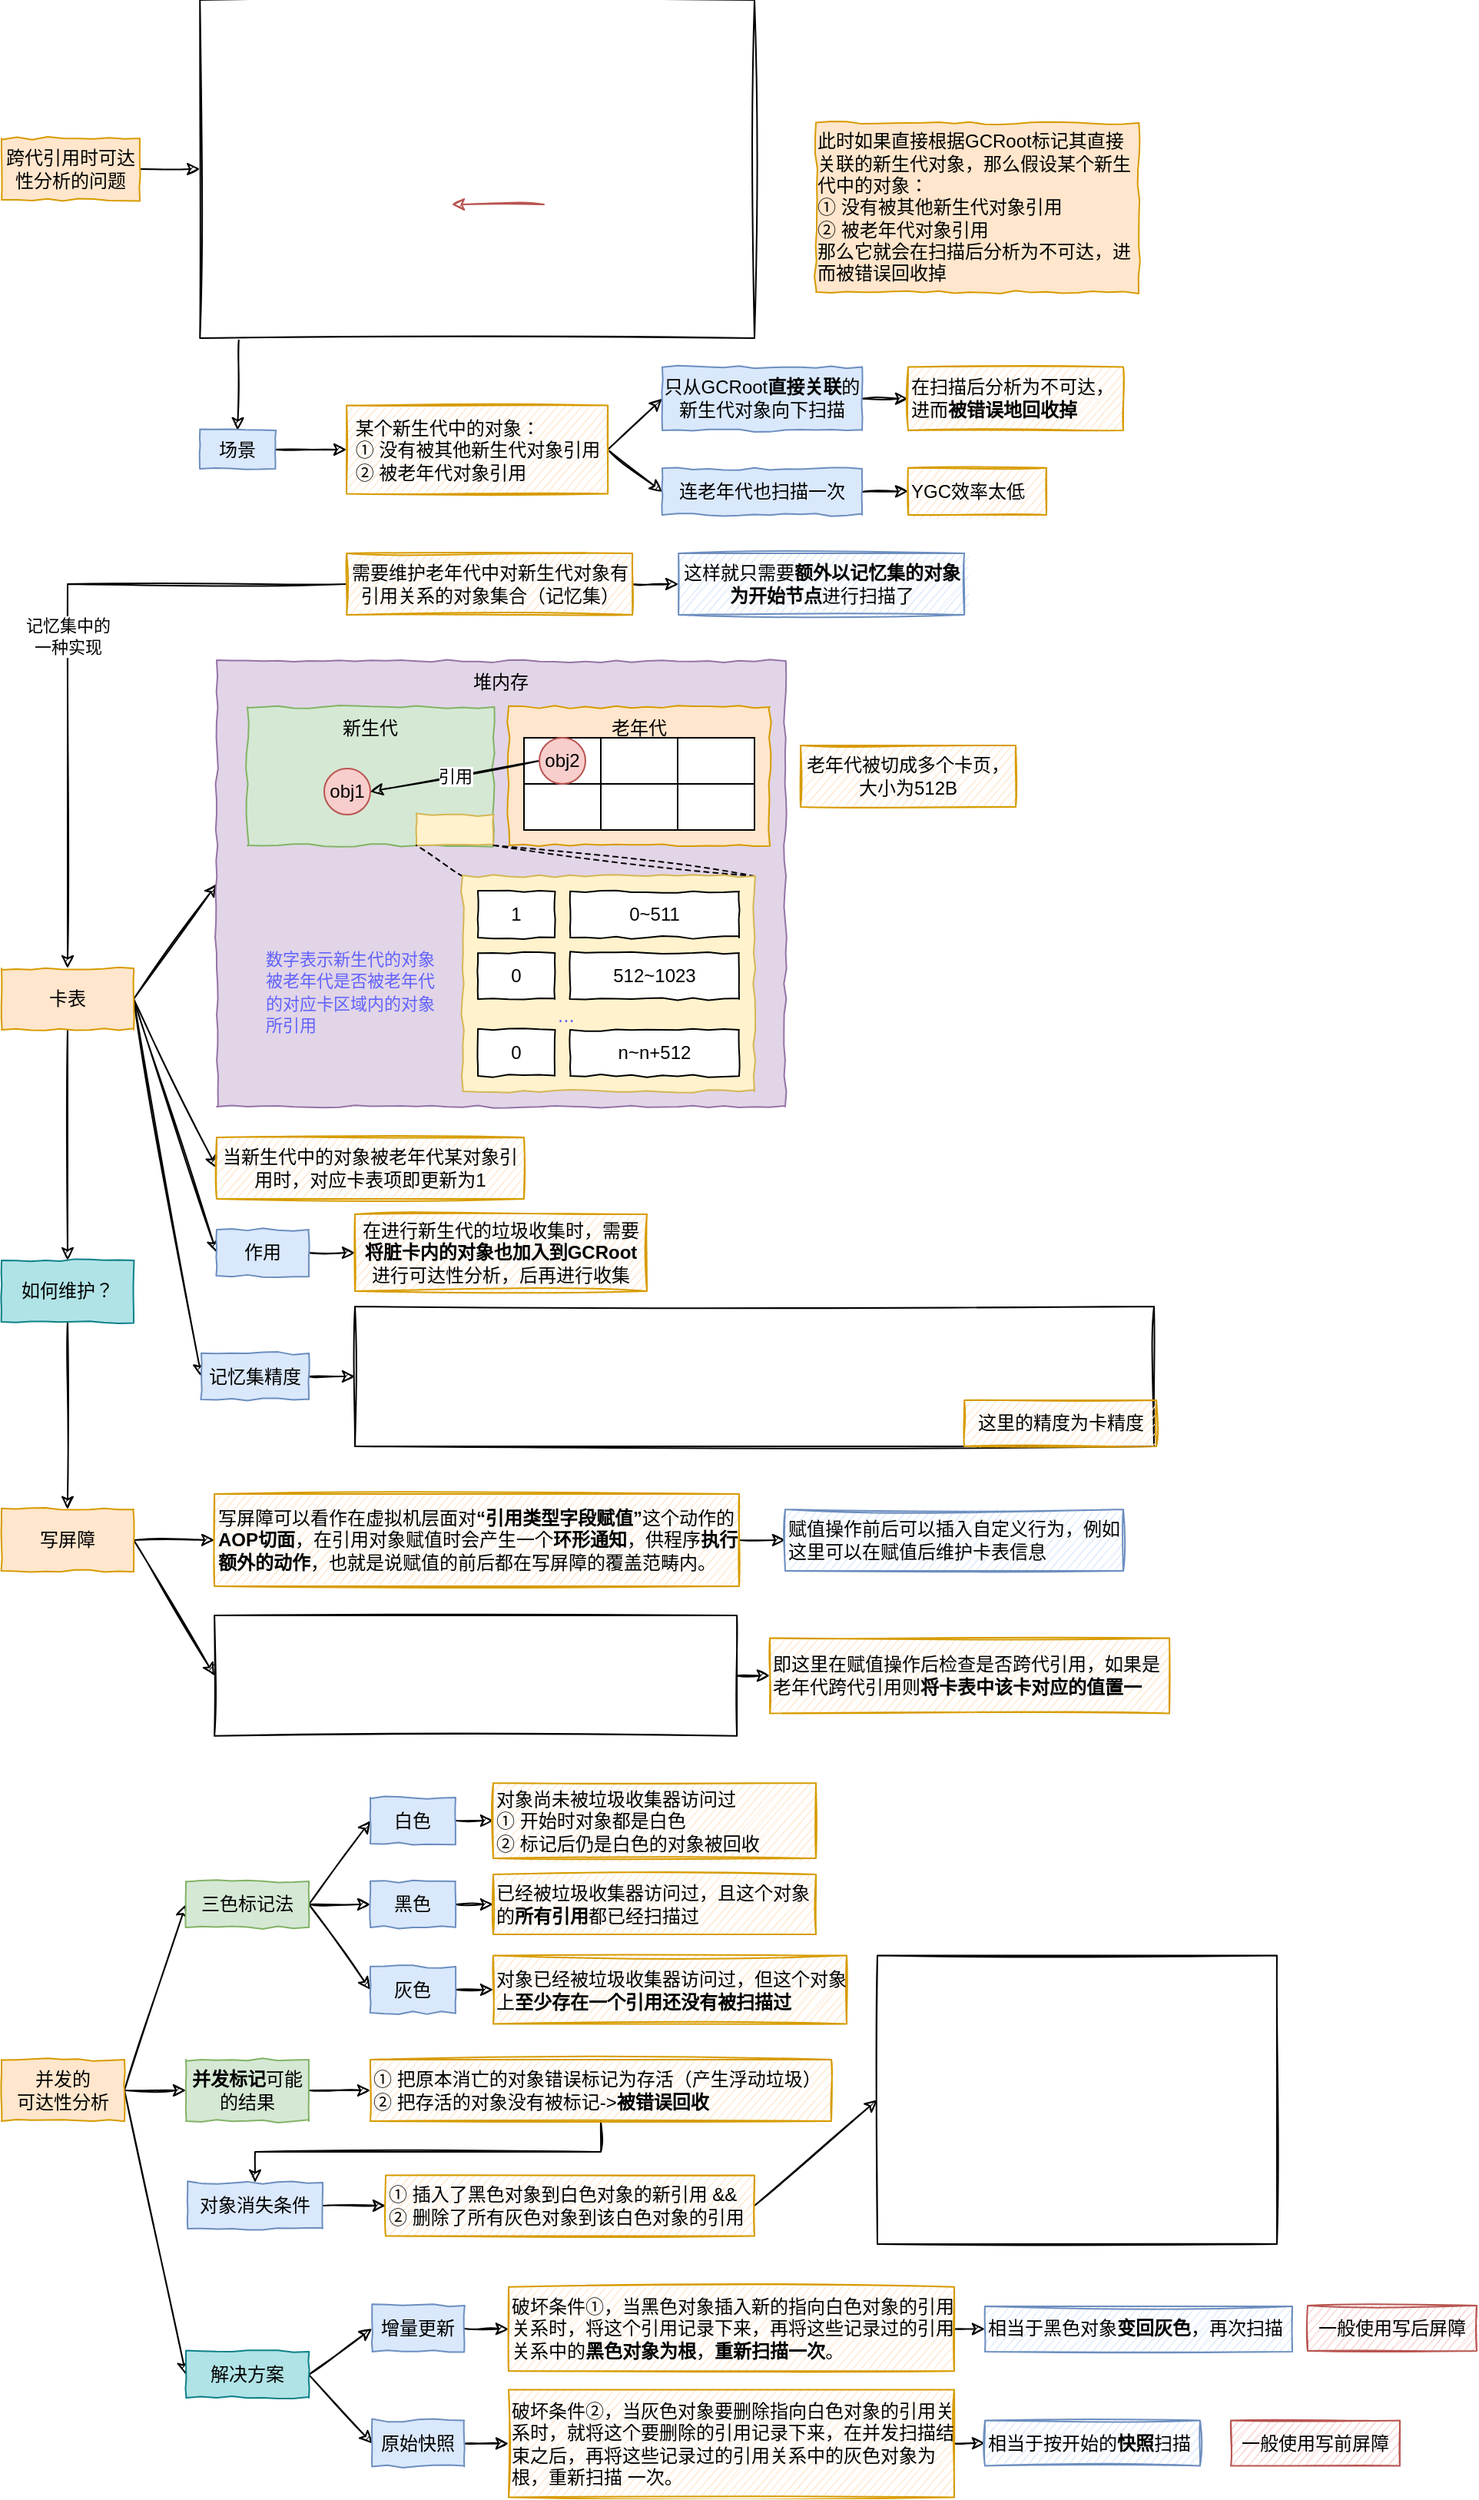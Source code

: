 <mxfile>
    <diagram id="Qv38kvuvmVRTPhoSaVy-" name="第 1 页">
        <mxGraphModel dx="926" dy="670" grid="1" gridSize="10" guides="1" tooltips="1" connect="1" arrows="1" fold="1" page="1" pageScale="1" pageWidth="827" pageHeight="1169" math="0" shadow="0">
            <root>
                <mxCell id="0"/>
                <mxCell id="1" parent="0"/>
                <mxCell id="43" style="edgeStyle=none;sketch=1;html=1;exitX=1;exitY=0.5;exitDx=0;exitDy=0;entryX=0;entryY=0.5;entryDx=0;entryDy=0;fontSize=11;" edge="1" parent="1" source="3" target="4">
                    <mxGeometry relative="1" as="geometry"/>
                </mxCell>
                <mxCell id="45" style="edgeStyle=none;sketch=1;html=1;exitX=1;exitY=0.5;exitDx=0;exitDy=0;entryX=0;entryY=0.5;entryDx=0;entryDy=0;fontSize=11;" edge="1" parent="1" source="3" target="44">
                    <mxGeometry relative="1" as="geometry"/>
                </mxCell>
                <mxCell id="47" style="edgeStyle=none;sketch=1;html=1;exitX=1;exitY=0.5;exitDx=0;exitDy=0;entryX=0;entryY=0.5;entryDx=0;entryDy=0;fontSize=11;" edge="1" parent="1" source="3" target="46">
                    <mxGeometry relative="1" as="geometry"/>
                </mxCell>
                <mxCell id="75" style="rounded=0;sketch=1;html=1;exitX=1;exitY=0.5;exitDx=0;exitDy=0;entryX=0;entryY=0.5;entryDx=0;entryDy=0;fontSize=11;" edge="1" parent="1" source="3" target="73">
                    <mxGeometry relative="1" as="geometry"/>
                </mxCell>
                <mxCell id="79" style="edgeStyle=none;rounded=0;sketch=1;html=1;entryX=0.5;entryY=0;entryDx=0;entryDy=0;fontSize=11;exitX=0.5;exitY=1;exitDx=0;exitDy=0;" edge="1" parent="1" source="80" target="78">
                    <mxGeometry relative="1" as="geometry">
                        <mxPoint x="83" y="950" as="sourcePoint"/>
                    </mxGeometry>
                </mxCell>
                <mxCell id="81" style="edgeStyle=none;rounded=0;sketch=1;html=1;exitX=0.5;exitY=1;exitDx=0;exitDy=0;entryX=0.5;entryY=0;entryDx=0;entryDy=0;fontSize=11;" edge="1" parent="1" source="3" target="80">
                    <mxGeometry relative="1" as="geometry"/>
                </mxCell>
                <mxCell id="3" value="卡表" style="rounded=0;whiteSpace=wrap;html=1;fillColor=#ffe6cc;strokeColor=#d79b00;comic=1;" vertex="1" parent="1">
                    <mxGeometry x="40" y="670" width="86" height="40" as="geometry"/>
                </mxCell>
                <mxCell id="4" value="堆内存" style="rounded=0;whiteSpace=wrap;html=1;fillColor=#e1d5e7;strokeColor=#9673a6;comic=1;verticalAlign=top;" vertex="1" parent="1">
                    <mxGeometry x="180" y="470" width="370" height="290" as="geometry"/>
                </mxCell>
                <mxCell id="7" value="新生代" style="rounded=0;whiteSpace=wrap;html=1;fillColor=#d5e8d4;strokeColor=#82b366;comic=1;verticalAlign=top;" vertex="1" parent="1">
                    <mxGeometry x="200" y="500" width="160" height="90" as="geometry"/>
                </mxCell>
                <mxCell id="8" value="老年代" style="rounded=0;whiteSpace=wrap;html=1;fillColor=#ffe6cc;strokeColor=#d79b00;comic=1;verticalAlign=top;" vertex="1" parent="1">
                    <mxGeometry x="370" y="500" width="170" height="90" as="geometry"/>
                </mxCell>
                <mxCell id="10" value="obj1" style="ellipse;whiteSpace=wrap;html=1;aspect=fixed;comic=1;fillColor=#f8cecc;strokeColor=#b85450;" vertex="1" parent="1">
                    <mxGeometry x="250" y="540" width="30" height="30" as="geometry"/>
                </mxCell>
                <mxCell id="11" value="" style="rounded=0;whiteSpace=wrap;html=1;comic=0;" vertex="1" parent="1">
                    <mxGeometry x="380" y="520" width="50" height="30" as="geometry"/>
                </mxCell>
                <mxCell id="12" value="" style="rounded=0;whiteSpace=wrap;html=1;comic=0;" vertex="1" parent="1">
                    <mxGeometry x="430" y="520" width="50" height="30" as="geometry"/>
                </mxCell>
                <mxCell id="13" value="" style="rounded=0;whiteSpace=wrap;html=1;comic=0;" vertex="1" parent="1">
                    <mxGeometry x="480" y="520" width="50" height="30" as="geometry"/>
                </mxCell>
                <mxCell id="14" value="" style="rounded=0;whiteSpace=wrap;html=1;comic=0;" vertex="1" parent="1">
                    <mxGeometry x="380" y="550" width="50" height="30" as="geometry"/>
                </mxCell>
                <mxCell id="15" value="" style="rounded=0;whiteSpace=wrap;html=1;comic=0;" vertex="1" parent="1">
                    <mxGeometry x="430" y="550" width="50" height="30" as="geometry"/>
                </mxCell>
                <mxCell id="16" value="" style="rounded=0;whiteSpace=wrap;html=1;comic=0;" vertex="1" parent="1">
                    <mxGeometry x="480" y="550" width="50" height="30" as="geometry"/>
                </mxCell>
                <mxCell id="18" value="引用" style="edgeStyle=none;html=1;exitX=0;exitY=0.5;exitDx=0;exitDy=0;entryX=1;entryY=0.5;entryDx=0;entryDy=0;sketch=1;" edge="1" parent="1" source="17" target="10">
                    <mxGeometry relative="1" as="geometry"/>
                </mxCell>
                <mxCell id="17" value="obj2" style="ellipse;whiteSpace=wrap;html=1;aspect=fixed;comic=1;fillColor=#f8cecc;strokeColor=#b85450;" vertex="1" parent="1">
                    <mxGeometry x="390" y="520" width="30" height="30" as="geometry"/>
                </mxCell>
                <mxCell id="19" value="" style="rounded=0;whiteSpace=wrap;html=1;comic=1;fillColor=#fff2cc;strokeColor=#d6b656;" vertex="1" parent="1">
                    <mxGeometry x="310" y="570" width="50" height="20" as="geometry"/>
                </mxCell>
                <mxCell id="26" value="" style="endArrow=none;dashed=1;html=1;sketch=1;entryX=0;entryY=1;entryDx=0;entryDy=0;exitX=0;exitY=0;exitDx=0;exitDy=0;" edge="1" parent="1" source="20" target="19">
                    <mxGeometry width="50" height="50" relative="1" as="geometry">
                        <mxPoint x="120" y="790" as="sourcePoint"/>
                        <mxPoint x="170" y="740" as="targetPoint"/>
                    </mxGeometry>
                </mxCell>
                <mxCell id="27" value="" style="endArrow=none;dashed=1;html=1;sketch=1;entryX=1;entryY=1;entryDx=0;entryDy=0;exitX=1;exitY=0;exitDx=0;exitDy=0;" edge="1" parent="1" source="20" target="7">
                    <mxGeometry width="50" height="50" relative="1" as="geometry">
                        <mxPoint x="270" y="620" as="sourcePoint"/>
                        <mxPoint x="320" y="600" as="targetPoint"/>
                    </mxGeometry>
                </mxCell>
                <mxCell id="32" value="" style="group" vertex="1" connectable="0" parent="1">
                    <mxGeometry x="340" y="610" width="190" height="140" as="geometry"/>
                </mxCell>
                <mxCell id="20" value="" style="rounded=0;whiteSpace=wrap;html=1;comic=1;fillColor=#fff2cc;strokeColor=#d6b656;" vertex="1" parent="32">
                    <mxGeometry width="190" height="140" as="geometry"/>
                </mxCell>
                <mxCell id="21" value="1" style="rounded=0;whiteSpace=wrap;html=1;comic=1;" vertex="1" parent="32">
                    <mxGeometry x="10" y="10" width="50" height="30" as="geometry"/>
                </mxCell>
                <mxCell id="22" value="0~511" style="rounded=0;whiteSpace=wrap;html=1;comic=1;" vertex="1" parent="32">
                    <mxGeometry x="70" y="10" width="110" height="30" as="geometry"/>
                </mxCell>
                <mxCell id="23" value="0" style="rounded=0;whiteSpace=wrap;html=1;comic=1;" vertex="1" parent="32">
                    <mxGeometry x="10" y="50" width="50" height="30" as="geometry"/>
                </mxCell>
                <mxCell id="24" value="512~1023" style="rounded=0;whiteSpace=wrap;html=1;comic=1;" vertex="1" parent="32">
                    <mxGeometry x="70" y="50" width="110" height="30" as="geometry"/>
                </mxCell>
                <mxCell id="29" value="0" style="rounded=0;whiteSpace=wrap;html=1;comic=1;" vertex="1" parent="32">
                    <mxGeometry x="10" y="100" width="50" height="30" as="geometry"/>
                </mxCell>
                <mxCell id="30" value="n~n+512" style="rounded=0;whiteSpace=wrap;html=1;comic=1;" vertex="1" parent="32">
                    <mxGeometry x="70" y="100" width="110" height="30" as="geometry"/>
                </mxCell>
                <mxCell id="31" value="&lt;font color=&quot;#6262fc&quot; style=&quot;font-size: 13px&quot;&gt;...&lt;/font&gt;" style="rounded=0;whiteSpace=wrap;html=1;fillColor=none;strokeColor=none;comic=1;align=left;sketch=1;" vertex="1" parent="32">
                    <mxGeometry x="60" y="79" width="30" height="21" as="geometry"/>
                </mxCell>
                <mxCell id="42" value="&lt;font color=&quot;#6262fc&quot; style=&quot;font-size: 11px&quot;&gt;数字表示新生代的对象被老年代是否被老年代的对应卡区域内的对象所引用&lt;/font&gt;" style="rounded=0;whiteSpace=wrap;html=1;fillColor=none;strokeColor=none;comic=1;align=left;sketch=1;" vertex="1" parent="1">
                    <mxGeometry x="210" y="650" width="120" height="70" as="geometry"/>
                </mxCell>
                <mxCell id="44" value="当新生代中的对象被老年代某对象引用时，对应卡表项即更新为1" style="rounded=0;whiteSpace=wrap;html=1;fillColor=#ffe6cc;strokeColor=#d79b00;comic=1;sketch=1;" vertex="1" parent="1">
                    <mxGeometry x="180" y="780" width="200" height="40" as="geometry"/>
                </mxCell>
                <mxCell id="49" style="edgeStyle=none;sketch=1;html=1;exitX=1;exitY=0.5;exitDx=0;exitDy=0;entryX=0;entryY=0.5;entryDx=0;entryDy=0;fontSize=11;" edge="1" parent="1" source="46" target="48">
                    <mxGeometry relative="1" as="geometry"/>
                </mxCell>
                <mxCell id="46" value="作用" style="rounded=0;whiteSpace=wrap;html=1;fillColor=#dae8fc;strokeColor=#6c8ebf;comic=1;" vertex="1" parent="1">
                    <mxGeometry x="180" y="840" width="60" height="30" as="geometry"/>
                </mxCell>
                <mxCell id="48" value="在进行新生代的垃圾收集时，需要&lt;b&gt;将脏卡内的对象也加入到GCRoot&lt;/b&gt;进行可达性分析，后再进行收集" style="rounded=0;whiteSpace=wrap;html=1;fillColor=#ffe6cc;strokeColor=#d79b00;comic=1;sketch=1;" vertex="1" parent="1">
                    <mxGeometry x="270" y="830" width="190" height="50" as="geometry"/>
                </mxCell>
                <mxCell id="57" style="edgeStyle=none;sketch=1;html=1;exitX=0.07;exitY=1.006;exitDx=0;exitDy=0;entryX=0.5;entryY=0;entryDx=0;entryDy=0;fontSize=11;exitPerimeter=0;" edge="1" parent="1" source="50" target="56">
                    <mxGeometry relative="1" as="geometry"/>
                </mxCell>
                <mxCell id="50" value="" style="shape=image;imageAspect=0;aspect=fixed;verticalLabelPosition=bottom;verticalAlign=top;comic=1;sketch=1;fontSize=11;image=https://codereaper-image-bed.oss-cn-shenzhen.aliyuncs.com/img/image-20220829233131222.png;imageBorder=default;" vertex="1" parent="1">
                    <mxGeometry x="169.12" y="40" width="360.88" height="220" as="geometry"/>
                </mxCell>
                <mxCell id="52" style="edgeStyle=none;sketch=1;html=1;exitX=1;exitY=0.5;exitDx=0;exitDy=0;entryX=0;entryY=0.5;entryDx=0;entryDy=0;fontSize=11;" edge="1" parent="1" source="51" target="50">
                    <mxGeometry relative="1" as="geometry"/>
                </mxCell>
                <mxCell id="51" value="跨代引用时可达性分析的问题" style="rounded=0;whiteSpace=wrap;html=1;fillColor=#ffe6cc;strokeColor=#d79b00;comic=1;" vertex="1" parent="1">
                    <mxGeometry x="40" y="130" width="90" height="40" as="geometry"/>
                </mxCell>
                <mxCell id="54" style="edgeStyle=none;sketch=1;html=1;fontSize=11;fillColor=#f8cecc;strokeColor=#b85450;" edge="1" parent="1">
                    <mxGeometry relative="1" as="geometry">
                        <mxPoint x="333" y="173" as="targetPoint"/>
                        <mxPoint x="393" y="173" as="sourcePoint"/>
                    </mxGeometry>
                </mxCell>
                <mxCell id="53" value="&lt;div style=&quot;text-align: left&quot;&gt;&lt;span&gt;此时如果直接根据GCRoot标记其直接关联的新生代对象，那么假设某个新生代中的对象：&lt;/span&gt;&lt;/div&gt;&lt;div style=&quot;text-align: left&quot;&gt;&lt;span&gt;① 没有被其他新生代对象引用&lt;/span&gt;&lt;/div&gt;&lt;div style=&quot;text-align: left&quot;&gt;&lt;span&gt;② 被老年代对象引用&lt;/span&gt;&lt;/div&gt;&lt;div style=&quot;text-align: left&quot;&gt;&lt;span&gt;那么它就会在扫描后分析为不可达，进而被错误回收掉&lt;/span&gt;&lt;/div&gt;" style="rounded=0;whiteSpace=wrap;html=1;fillColor=#ffe6cc;strokeColor=#d79b00;comic=1;" vertex="1" parent="1">
                    <mxGeometry x="570" y="120" width="210" height="110" as="geometry"/>
                </mxCell>
                <mxCell id="61" style="edgeStyle=none;sketch=1;html=1;exitX=1;exitY=0.5;exitDx=0;exitDy=0;entryX=0;entryY=0.5;entryDx=0;entryDy=0;fontSize=11;" edge="1" parent="1" source="55" target="60">
                    <mxGeometry relative="1" as="geometry"/>
                </mxCell>
                <mxCell id="65" style="edgeStyle=none;sketch=1;html=1;exitX=1;exitY=0.5;exitDx=0;exitDy=0;entryX=0;entryY=0.5;entryDx=0;entryDy=0;fontSize=11;" edge="1" parent="1" source="55" target="64">
                    <mxGeometry relative="1" as="geometry"/>
                </mxCell>
                <mxCell id="55" value="&lt;div style=&quot;text-align: left&quot;&gt;&lt;div&gt;某个新生代中的对象：&lt;/div&gt;&lt;div&gt;① 没有被其他新生代对象引用&lt;/div&gt;&lt;div&gt;② 被老年代对象引用&lt;/div&gt;&lt;/div&gt;" style="rounded=0;whiteSpace=wrap;html=1;fillColor=#ffe6cc;strokeColor=#d79b00;comic=1;sketch=1;" vertex="1" parent="1">
                    <mxGeometry x="264.56" y="303.75" width="170" height="57.5" as="geometry"/>
                </mxCell>
                <mxCell id="59" style="edgeStyle=none;sketch=1;html=1;exitX=1;exitY=0.5;exitDx=0;exitDy=0;entryX=0;entryY=0.5;entryDx=0;entryDy=0;fontSize=11;" edge="1" parent="1" source="56" target="55">
                    <mxGeometry relative="1" as="geometry"/>
                </mxCell>
                <mxCell id="56" value="场景" style="rounded=0;whiteSpace=wrap;html=1;fillColor=#dae8fc;strokeColor=#6c8ebf;comic=1;" vertex="1" parent="1">
                    <mxGeometry x="169.12" y="320" width="49.12" height="25" as="geometry"/>
                </mxCell>
                <mxCell id="63" style="edgeStyle=none;sketch=1;html=1;exitX=1;exitY=0.5;exitDx=0;exitDy=0;entryX=0;entryY=0.5;entryDx=0;entryDy=0;fontSize=11;" edge="1" parent="1" source="60" target="62">
                    <mxGeometry relative="1" as="geometry"/>
                </mxCell>
                <mxCell id="60" value="只从GCRoot&lt;b&gt;直接关联&lt;/b&gt;的新生代对象向下扫描" style="rounded=0;whiteSpace=wrap;html=1;fillColor=#dae8fc;strokeColor=#6c8ebf;comic=1;" vertex="1" parent="1">
                    <mxGeometry x="470" y="278.75" width="130" height="41.25" as="geometry"/>
                </mxCell>
                <mxCell id="62" value="在扫描后分析为不可达，进而&lt;b&gt;被错误地回收掉&lt;/b&gt;" style="rounded=0;whiteSpace=wrap;html=1;fillColor=#ffe6cc;strokeColor=#d79b00;comic=1;align=left;sketch=1;" vertex="1" parent="1">
                    <mxGeometry x="630" y="278.75" width="140" height="41.25" as="geometry"/>
                </mxCell>
                <mxCell id="67" style="edgeStyle=none;sketch=1;html=1;exitX=1;exitY=0.5;exitDx=0;exitDy=0;fontSize=11;entryX=0;entryY=0.5;entryDx=0;entryDy=0;" edge="1" parent="1" source="64" target="66">
                    <mxGeometry relative="1" as="geometry">
                        <mxPoint x="630" y="360" as="targetPoint"/>
                    </mxGeometry>
                </mxCell>
                <mxCell id="64" value="连老年代也扫描一次" style="rounded=0;whiteSpace=wrap;html=1;fillColor=#dae8fc;strokeColor=#6c8ebf;comic=1;" vertex="1" parent="1">
                    <mxGeometry x="470" y="345" width="130" height="30" as="geometry"/>
                </mxCell>
                <mxCell id="66" value="YGC效率太低" style="rounded=0;whiteSpace=wrap;html=1;fillColor=#ffe6cc;strokeColor=#d79b00;comic=1;align=left;sketch=1;" vertex="1" parent="1">
                    <mxGeometry x="630" y="344.37" width="90" height="30.63" as="geometry"/>
                </mxCell>
                <mxCell id="70" style="edgeStyle=none;sketch=1;html=1;exitX=1;exitY=0.5;exitDx=0;exitDy=0;entryX=0;entryY=0.5;entryDx=0;entryDy=0;fontSize=11;" edge="1" parent="1" source="68" target="69">
                    <mxGeometry relative="1" as="geometry"/>
                </mxCell>
                <mxCell id="71" value="记忆集中的&lt;br&gt;一种实现" style="edgeStyle=orthogonalEdgeStyle;sketch=1;html=1;exitX=0;exitY=0.5;exitDx=0;exitDy=0;entryX=0.5;entryY=0;entryDx=0;entryDy=0;fontSize=11;rounded=0;" edge="1" parent="1" source="68" target="3">
                    <mxGeometry relative="1" as="geometry"/>
                </mxCell>
                <mxCell id="68" value="需要维护老年代中对新生代对象有引用关系的对象集合（记忆集）" style="rounded=0;whiteSpace=wrap;html=1;fillColor=#ffe6cc;strokeColor=#d79b00;comic=1;sketch=1;" vertex="1" parent="1">
                    <mxGeometry x="264.56" y="400" width="186" height="40" as="geometry"/>
                </mxCell>
                <mxCell id="69" value="这样就只需要&lt;b&gt;额外以记忆集的对象为开始节点&lt;/b&gt;进行扫描了" style="rounded=0;whiteSpace=wrap;html=1;fillColor=#dae8fc;strokeColor=#6c8ebf;comic=1;sketch=1;" vertex="1" parent="1">
                    <mxGeometry x="480.56" y="400" width="186" height="40" as="geometry"/>
                </mxCell>
                <mxCell id="72" value="" style="shape=image;imageAspect=0;aspect=fixed;verticalLabelPosition=bottom;verticalAlign=top;comic=1;sketch=1;fontSize=11;image=https://codereaper-image-bed.oss-cn-shenzhen.aliyuncs.com/img/image-20220829234225451.png;imageBorder=default;" vertex="1" parent="1">
                    <mxGeometry x="270" y="890" width="520" height="91" as="geometry"/>
                </mxCell>
                <mxCell id="74" style="edgeStyle=orthogonalEdgeStyle;rounded=0;sketch=1;html=1;exitX=1;exitY=0.5;exitDx=0;exitDy=0;entryX=0;entryY=0.5;entryDx=0;entryDy=0;fontSize=11;" edge="1" parent="1" source="73" target="72">
                    <mxGeometry relative="1" as="geometry"/>
                </mxCell>
                <mxCell id="73" value="记忆集精度" style="rounded=0;whiteSpace=wrap;html=1;fillColor=#dae8fc;strokeColor=#6c8ebf;comic=1;" vertex="1" parent="1">
                    <mxGeometry x="170" y="920.5" width="70" height="30" as="geometry"/>
                </mxCell>
                <mxCell id="76" value="这里的精度为卡精度" style="rounded=0;whiteSpace=wrap;html=1;fillColor=#ffe6cc;strokeColor=#d79b00;comic=1;sketch=1;" vertex="1" parent="1">
                    <mxGeometry x="666.56" y="951" width="125" height="30" as="geometry"/>
                </mxCell>
                <mxCell id="83" style="edgeStyle=none;rounded=0;sketch=1;html=1;exitX=1;exitY=0.5;exitDx=0;exitDy=0;entryX=0;entryY=0.5;entryDx=0;entryDy=0;fontSize=11;" edge="1" parent="1" source="78" target="82">
                    <mxGeometry relative="1" as="geometry"/>
                </mxCell>
                <mxCell id="87" style="edgeStyle=none;rounded=0;sketch=1;html=1;exitX=1;exitY=0.5;exitDx=0;exitDy=0;entryX=0;entryY=0.5;entryDx=0;entryDy=0;fontSize=11;" edge="1" parent="1" source="78" target="86">
                    <mxGeometry relative="1" as="geometry"/>
                </mxCell>
                <mxCell id="78" value="写屏障" style="rounded=0;whiteSpace=wrap;html=1;fillColor=#ffe6cc;strokeColor=#d79b00;comic=1;" vertex="1" parent="1">
                    <mxGeometry x="40" y="1022" width="86" height="40" as="geometry"/>
                </mxCell>
                <mxCell id="80" value="如何维护？" style="rounded=0;whiteSpace=wrap;html=1;fillColor=#b0e3e6;strokeColor=#0e8088;comic=1;" vertex="1" parent="1">
                    <mxGeometry x="40" y="860" width="86" height="40" as="geometry"/>
                </mxCell>
                <mxCell id="85" style="edgeStyle=none;rounded=0;sketch=1;html=1;exitX=1;exitY=0.5;exitDx=0;exitDy=0;entryX=0;entryY=0.5;entryDx=0;entryDy=0;fontSize=11;" edge="1" parent="1" source="82" target="84">
                    <mxGeometry relative="1" as="geometry"/>
                </mxCell>
                <mxCell id="82" value="写屏障可以看作在虚拟机层面对&lt;b&gt;“引用类型字段赋值”&lt;/b&gt;这个动作的&lt;b&gt;AOP切面&lt;/b&gt;，在引用对象赋值时会产生一个&lt;b&gt;环形通知&lt;/b&gt;，供程序&lt;b&gt;执行额外的动作&lt;/b&gt;，也就是说赋值的前后都在写屏障的覆盖范畴内。" style="rounded=0;whiteSpace=wrap;html=1;fillColor=#ffe6cc;strokeColor=#d79b00;comic=1;align=left;sketch=1;" vertex="1" parent="1">
                    <mxGeometry x="178.56" y="1012" width="341.44" height="60" as="geometry"/>
                </mxCell>
                <mxCell id="84" value="赋值操作前后可以插入自定义行为，例如这里可以在赋值后维护卡表信息" style="rounded=0;whiteSpace=wrap;html=1;fillColor=#dae8fc;strokeColor=#6c8ebf;comic=1;align=left;sketch=1;" vertex="1" parent="1">
                    <mxGeometry x="550" y="1022" width="220" height="40" as="geometry"/>
                </mxCell>
                <mxCell id="89" style="edgeStyle=none;rounded=0;sketch=1;html=1;exitX=1;exitY=0.5;exitDx=0;exitDy=0;entryX=0;entryY=0.5;entryDx=0;entryDy=0;fontSize=11;" edge="1" parent="1" source="86" target="88">
                    <mxGeometry relative="1" as="geometry"/>
                </mxCell>
                <mxCell id="86" value="" style="shape=image;imageAspect=0;aspect=fixed;verticalLabelPosition=bottom;verticalAlign=top;comic=1;sketch=1;fontSize=11;image=https://codereaper-image-bed.oss-cn-shenzhen.aliyuncs.com/img/image-20220829234737200.png;imageBorder=default;" vertex="1" parent="1">
                    <mxGeometry x="178.56" y="1091" width="340" height="78.41" as="geometry"/>
                </mxCell>
                <mxCell id="88" value="即这里在赋值操作后检查是否跨代引用，如果是老年代跨代引用则&lt;b&gt;将卡表中该卡对应的值置一&lt;/b&gt;" style="rounded=0;whiteSpace=wrap;html=1;fillColor=#ffe6cc;strokeColor=#d79b00;comic=1;align=left;sketch=1;" vertex="1" parent="1">
                    <mxGeometry x="540" y="1105.7" width="260" height="49" as="geometry"/>
                </mxCell>
                <mxCell id="90" value="老年代被切成多个卡页，大小为512B" style="rounded=0;whiteSpace=wrap;html=1;fillColor=#ffe6cc;strokeColor=#d79b00;comic=1;sketch=1;" vertex="1" parent="1">
                    <mxGeometry x="560" y="525" width="140" height="40" as="geometry"/>
                </mxCell>
                <mxCell id="93" style="edgeStyle=none;rounded=0;sketch=1;html=1;exitX=1;exitY=0.5;exitDx=0;exitDy=0;entryX=0;entryY=0.5;entryDx=0;entryDy=0;fontSize=11;" edge="1" parent="1" source="91" target="92">
                    <mxGeometry relative="1" as="geometry"/>
                </mxCell>
                <mxCell id="109" style="edgeStyle=none;rounded=0;sketch=1;html=1;exitX=1;exitY=0.5;exitDx=0;exitDy=0;entryX=0;entryY=0.5;entryDx=0;entryDy=0;fontSize=11;" edge="1" parent="1" source="91" target="106">
                    <mxGeometry relative="1" as="geometry"/>
                </mxCell>
                <mxCell id="118" style="rounded=0;sketch=1;html=1;exitX=1;exitY=0.5;exitDx=0;exitDy=0;entryX=0;entryY=0.5;entryDx=0;entryDy=0;fontSize=11;" edge="1" parent="1" source="91" target="117">
                    <mxGeometry relative="1" as="geometry"/>
                </mxCell>
                <mxCell id="91" value="并发的&lt;br&gt;可达性分析" style="rounded=0;whiteSpace=wrap;html=1;fillColor=#ffe6cc;strokeColor=#d79b00;comic=1;" vertex="1" parent="1">
                    <mxGeometry x="40" y="1380" width="80" height="40" as="geometry"/>
                </mxCell>
                <mxCell id="97" style="edgeStyle=none;rounded=0;sketch=1;html=1;exitX=1;exitY=0.5;exitDx=0;exitDy=0;entryX=0;entryY=0.5;entryDx=0;entryDy=0;fontSize=11;" edge="1" parent="1" source="92" target="94">
                    <mxGeometry relative="1" as="geometry"/>
                </mxCell>
                <mxCell id="98" style="edgeStyle=none;rounded=0;sketch=1;html=1;exitX=1;exitY=0.5;exitDx=0;exitDy=0;entryX=0;entryY=0.5;entryDx=0;entryDy=0;fontSize=11;" edge="1" parent="1" source="92" target="95">
                    <mxGeometry relative="1" as="geometry"/>
                </mxCell>
                <mxCell id="99" style="edgeStyle=none;rounded=0;sketch=1;html=1;exitX=1;exitY=0.5;exitDx=0;exitDy=0;entryX=0;entryY=0.5;entryDx=0;entryDy=0;fontSize=11;" edge="1" parent="1" source="92" target="96">
                    <mxGeometry relative="1" as="geometry"/>
                </mxCell>
                <mxCell id="92" value="三色标记法" style="rounded=0;whiteSpace=wrap;html=1;fillColor=#d5e8d4;strokeColor=#82b366;comic=1;" vertex="1" parent="1">
                    <mxGeometry x="160" y="1264" width="80" height="30" as="geometry"/>
                </mxCell>
                <mxCell id="101" style="edgeStyle=none;rounded=0;sketch=1;html=1;exitX=1;exitY=0.5;exitDx=0;exitDy=0;entryX=0;entryY=0.5;entryDx=0;entryDy=0;fontSize=11;" edge="1" parent="1" source="94" target="100">
                    <mxGeometry relative="1" as="geometry"/>
                </mxCell>
                <mxCell id="94" value="白色" style="rounded=0;whiteSpace=wrap;html=1;fillColor=#dae8fc;strokeColor=#6c8ebf;comic=1;" vertex="1" parent="1">
                    <mxGeometry x="280" y="1209.5" width="55.44" height="30" as="geometry"/>
                </mxCell>
                <mxCell id="103" style="edgeStyle=none;rounded=0;sketch=1;html=1;exitX=1;exitY=0.5;exitDx=0;exitDy=0;entryX=0;entryY=0.5;entryDx=0;entryDy=0;fontSize=11;" edge="1" parent="1" source="95" target="102">
                    <mxGeometry relative="1" as="geometry"/>
                </mxCell>
                <mxCell id="95" value="黑色" style="rounded=0;whiteSpace=wrap;html=1;fillColor=#dae8fc;strokeColor=#6c8ebf;comic=1;" vertex="1" parent="1">
                    <mxGeometry x="280" y="1264" width="55.44" height="30" as="geometry"/>
                </mxCell>
                <mxCell id="105" style="edgeStyle=none;rounded=0;sketch=1;html=1;exitX=1;exitY=0.5;exitDx=0;exitDy=0;entryX=0;entryY=0.5;entryDx=0;entryDy=0;fontSize=11;" edge="1" parent="1" source="96" target="104">
                    <mxGeometry relative="1" as="geometry"/>
                </mxCell>
                <mxCell id="96" value="灰色" style="rounded=0;whiteSpace=wrap;html=1;fillColor=#dae8fc;strokeColor=#6c8ebf;comic=1;" vertex="1" parent="1">
                    <mxGeometry x="280" y="1319.5" width="55.44" height="30" as="geometry"/>
                </mxCell>
                <mxCell id="100" value="对象尚未被垃圾收集器访问过&lt;br&gt;① 开始时对象都是白色&lt;br&gt;② 标记后仍是白色的对象被回收" style="rounded=0;whiteSpace=wrap;html=1;fillColor=#ffe6cc;strokeColor=#d79b00;comic=1;align=left;sketch=1;" vertex="1" parent="1">
                    <mxGeometry x="360" y="1200" width="210" height="49" as="geometry"/>
                </mxCell>
                <mxCell id="102" value="已经被垃圾收集器访问过，且这个对象的&lt;b&gt;所有引用&lt;/b&gt;都已经扫描过" style="rounded=0;whiteSpace=wrap;html=1;fillColor=#ffe6cc;strokeColor=#d79b00;comic=1;align=left;sketch=1;" vertex="1" parent="1">
                    <mxGeometry x="360" y="1259.5" width="210" height="39" as="geometry"/>
                </mxCell>
                <mxCell id="104" value="对象已经被垃圾收集器访问过，但这个对象上&lt;b&gt;至少存在一个引用还没有被扫描过&lt;/b&gt;" style="rounded=0;whiteSpace=wrap;html=1;fillColor=#ffe6cc;strokeColor=#d79b00;comic=1;align=left;sketch=1;" vertex="1" parent="1">
                    <mxGeometry x="360" y="1312.25" width="230" height="44.5" as="geometry"/>
                </mxCell>
                <mxCell id="108" style="edgeStyle=none;rounded=0;sketch=1;html=1;exitX=1;exitY=0.5;exitDx=0;exitDy=0;entryX=0;entryY=0.5;entryDx=0;entryDy=0;fontSize=11;" edge="1" parent="1" source="106" target="107">
                    <mxGeometry relative="1" as="geometry"/>
                </mxCell>
                <mxCell id="106" value="&lt;b&gt;并发标记&lt;/b&gt;可能的结果" style="rounded=0;whiteSpace=wrap;html=1;fillColor=#d5e8d4;strokeColor=#82b366;comic=1;" vertex="1" parent="1">
                    <mxGeometry x="160" y="1380" width="80" height="40" as="geometry"/>
                </mxCell>
                <mxCell id="111" style="edgeStyle=orthogonalEdgeStyle;rounded=0;sketch=1;html=1;exitX=0.5;exitY=1;exitDx=0;exitDy=0;entryX=0.5;entryY=0;entryDx=0;entryDy=0;fontSize=11;" edge="1" parent="1" source="107" target="110">
                    <mxGeometry relative="1" as="geometry"/>
                </mxCell>
                <mxCell id="107" value="① 把原本消亡的对象错误标记为存活（产生浮动垃圾）&lt;br&gt;② 把存活的对象没有被标记-&amp;gt;&lt;b&gt;被错误回收&lt;/b&gt;" style="rounded=0;whiteSpace=wrap;html=1;fillColor=#ffe6cc;strokeColor=#d79b00;comic=1;align=left;sketch=1;" vertex="1" parent="1">
                    <mxGeometry x="280" y="1380" width="300" height="40" as="geometry"/>
                </mxCell>
                <mxCell id="113" style="edgeStyle=orthogonalEdgeStyle;rounded=0;sketch=1;html=1;exitX=1;exitY=0.5;exitDx=0;exitDy=0;entryX=0;entryY=0.5;entryDx=0;entryDy=0;fontSize=11;" edge="1" parent="1" source="110" target="112">
                    <mxGeometry relative="1" as="geometry"/>
                </mxCell>
                <mxCell id="110" value="对象消失条件" style="rounded=0;whiteSpace=wrap;html=1;fillColor=#dae8fc;strokeColor=#6c8ebf;comic=1;" vertex="1" parent="1">
                    <mxGeometry x="161.14" y="1460" width="87.72" height="30" as="geometry"/>
                </mxCell>
                <mxCell id="115" style="rounded=0;sketch=1;html=1;exitX=1;exitY=0.5;exitDx=0;exitDy=0;entryX=0;entryY=0.5;entryDx=0;entryDy=0;fontSize=11;" edge="1" parent="1" source="112" target="116">
                    <mxGeometry relative="1" as="geometry">
                        <mxPoint x="590" y="1475" as="targetPoint"/>
                    </mxGeometry>
                </mxCell>
                <mxCell id="112" value="① 插入了黑色对象到白色对象的新引用 &amp;amp;&amp;amp;&lt;br&gt;② 删除了所有灰色对象到该白色对象的引用" style="rounded=0;whiteSpace=wrap;html=1;fillColor=#ffe6cc;strokeColor=#d79b00;comic=1;align=left;sketch=1;" vertex="1" parent="1">
                    <mxGeometry x="290" y="1455.25" width="240" height="39.5" as="geometry"/>
                </mxCell>
                <mxCell id="116" value="" style="shape=image;imageAspect=0;aspect=fixed;verticalLabelPosition=bottom;verticalAlign=top;comic=1;sketch=1;fontSize=11;image=https://p1-jj.byteimg.com/tos-cn-i-t2oaga2asx/gold-user-assets/2020/2/23/1707266cd4d9d2fb~tplv-t2oaga2asx-zoom-in-crop-mark:3024:0:0:0.awebp;imageBorder=default;" vertex="1" parent="1">
                    <mxGeometry x="610" y="1312.25" width="260" height="187.72" as="geometry"/>
                </mxCell>
                <mxCell id="121" style="edgeStyle=none;rounded=0;sketch=1;html=1;exitX=1;exitY=0.5;exitDx=0;exitDy=0;entryX=0;entryY=0.5;entryDx=0;entryDy=0;fontSize=11;" edge="1" parent="1" source="117" target="119">
                    <mxGeometry relative="1" as="geometry"/>
                </mxCell>
                <mxCell id="122" style="edgeStyle=none;rounded=0;sketch=1;html=1;exitX=1;exitY=0.5;exitDx=0;exitDy=0;fontSize=11;entryX=0;entryY=0.5;entryDx=0;entryDy=0;" edge="1" parent="1" source="117" target="120">
                    <mxGeometry relative="1" as="geometry">
                        <mxPoint x="281.14" y="1585" as="targetPoint"/>
                    </mxGeometry>
                </mxCell>
                <mxCell id="117" value="解决方案" style="rounded=0;whiteSpace=wrap;html=1;fillColor=#b0e3e6;strokeColor=#0e8088;comic=1;" vertex="1" parent="1">
                    <mxGeometry x="160" y="1570" width="80" height="30" as="geometry"/>
                </mxCell>
                <mxCell id="124" style="edgeStyle=none;rounded=0;sketch=1;html=1;exitX=1;exitY=0.5;exitDx=0;exitDy=0;entryX=0;entryY=0.5;entryDx=0;entryDy=0;fontSize=11;" edge="1" parent="1" source="119" target="123">
                    <mxGeometry relative="1" as="geometry"/>
                </mxCell>
                <mxCell id="119" value="增量更新" style="rounded=0;whiteSpace=wrap;html=1;fillColor=#dae8fc;strokeColor=#6c8ebf;comic=1;" vertex="1" parent="1">
                    <mxGeometry x="281.14" y="1540" width="60" height="30" as="geometry"/>
                </mxCell>
                <mxCell id="128" style="edgeStyle=none;rounded=0;sketch=1;html=1;exitX=1;exitY=0.5;exitDx=0;exitDy=0;entryX=0;entryY=0.5;entryDx=0;entryDy=0;fontSize=11;" edge="1" parent="1" source="120" target="127">
                    <mxGeometry relative="1" as="geometry"/>
                </mxCell>
                <mxCell id="120" value="原始快照" style="rounded=0;whiteSpace=wrap;html=1;fillColor=#dae8fc;strokeColor=#6c8ebf;comic=1;" vertex="1" parent="1">
                    <mxGeometry x="281.14" y="1614.75" width="60" height="30" as="geometry"/>
                </mxCell>
                <mxCell id="126" style="edgeStyle=none;rounded=0;sketch=1;html=1;exitX=1;exitY=0.5;exitDx=0;exitDy=0;entryX=0;entryY=0.5;entryDx=0;entryDy=0;fontSize=11;" edge="1" parent="1" source="123" target="125">
                    <mxGeometry relative="1" as="geometry"/>
                </mxCell>
                <mxCell id="123" value="破坏条件①，当黑色对象插入新的指向白色对象的引用关系时，将这个引用记录下来，再将这些记录过的引用关系中的&lt;b&gt;黑色对象为根&lt;/b&gt;，&lt;b&gt;重新扫描一次&lt;/b&gt;。" style="rounded=0;whiteSpace=wrap;html=1;fillColor=#ffe6cc;strokeColor=#d79b00;comic=1;align=left;sketch=1;" vertex="1" parent="1">
                    <mxGeometry x="370" y="1527.88" width="290" height="54.75" as="geometry"/>
                </mxCell>
                <mxCell id="125" value="相当于黑色对象&lt;b&gt;变回灰色&lt;/b&gt;，再次扫描" style="rounded=0;whiteSpace=wrap;html=1;fillColor=#dae8fc;strokeColor=#6c8ebf;comic=1;align=left;sketch=1;" vertex="1" parent="1">
                    <mxGeometry x="680" y="1540.5" width="200" height="29.5" as="geometry"/>
                </mxCell>
                <mxCell id="130" style="edgeStyle=none;rounded=0;sketch=1;html=1;exitX=1;exitY=0.5;exitDx=0;exitDy=0;entryX=0;entryY=0.5;entryDx=0;entryDy=0;fontSize=11;" edge="1" parent="1" source="127" target="129">
                    <mxGeometry relative="1" as="geometry"/>
                </mxCell>
                <mxCell id="127" value="破坏条件②，当灰色对象要删除指向白色对象的引用关系时，就将这个要删除的引用记录下来，在并发扫描结束之后，再将这些记录过的引用关系中的灰色对象为根，重新扫描 一次。" style="rounded=0;whiteSpace=wrap;html=1;fillColor=#ffe6cc;strokeColor=#d79b00;comic=1;align=left;sketch=1;" vertex="1" parent="1">
                    <mxGeometry x="370" y="1594.75" width="290" height="70" as="geometry"/>
                </mxCell>
                <mxCell id="129" value="相当于按开始的&lt;b&gt;快照&lt;/b&gt;扫描" style="rounded=0;whiteSpace=wrap;html=1;fillColor=#dae8fc;strokeColor=#6c8ebf;comic=1;align=left;sketch=1;" vertex="1" parent="1">
                    <mxGeometry x="680" y="1614.75" width="140" height="29.5" as="geometry"/>
                </mxCell>
                <mxCell id="133" value="一般使用写前屏障" style="rounded=0;whiteSpace=wrap;html=1;fillColor=#f8cecc;strokeColor=#b85450;comic=1;align=center;sketch=1;" vertex="1" parent="1">
                    <mxGeometry x="840" y="1614.75" width="110" height="29.5" as="geometry"/>
                </mxCell>
                <mxCell id="134" value="一般使用写后屏障" style="rounded=0;whiteSpace=wrap;html=1;fillColor=#f8cecc;strokeColor=#b85450;comic=1;align=center;sketch=1;" vertex="1" parent="1">
                    <mxGeometry x="890" y="1540" width="110" height="29.5" as="geometry"/>
                </mxCell>
            </root>
        </mxGraphModel>
    </diagram>
</mxfile>